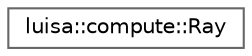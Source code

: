 digraph "类继承关系图"
{
 // LATEX_PDF_SIZE
  bgcolor="transparent";
  edge [fontname=Helvetica,fontsize=10,labelfontname=Helvetica,labelfontsize=10];
  node [fontname=Helvetica,fontsize=10,shape=box,height=0.2,width=0.4];
  rankdir="LR";
  Node0 [id="Node000000",label="luisa::compute::Ray",height=0.2,width=0.4,color="grey40", fillcolor="white", style="filled",URL="$structluisa_1_1compute_1_1_ray.html",tooltip=" "];
}
